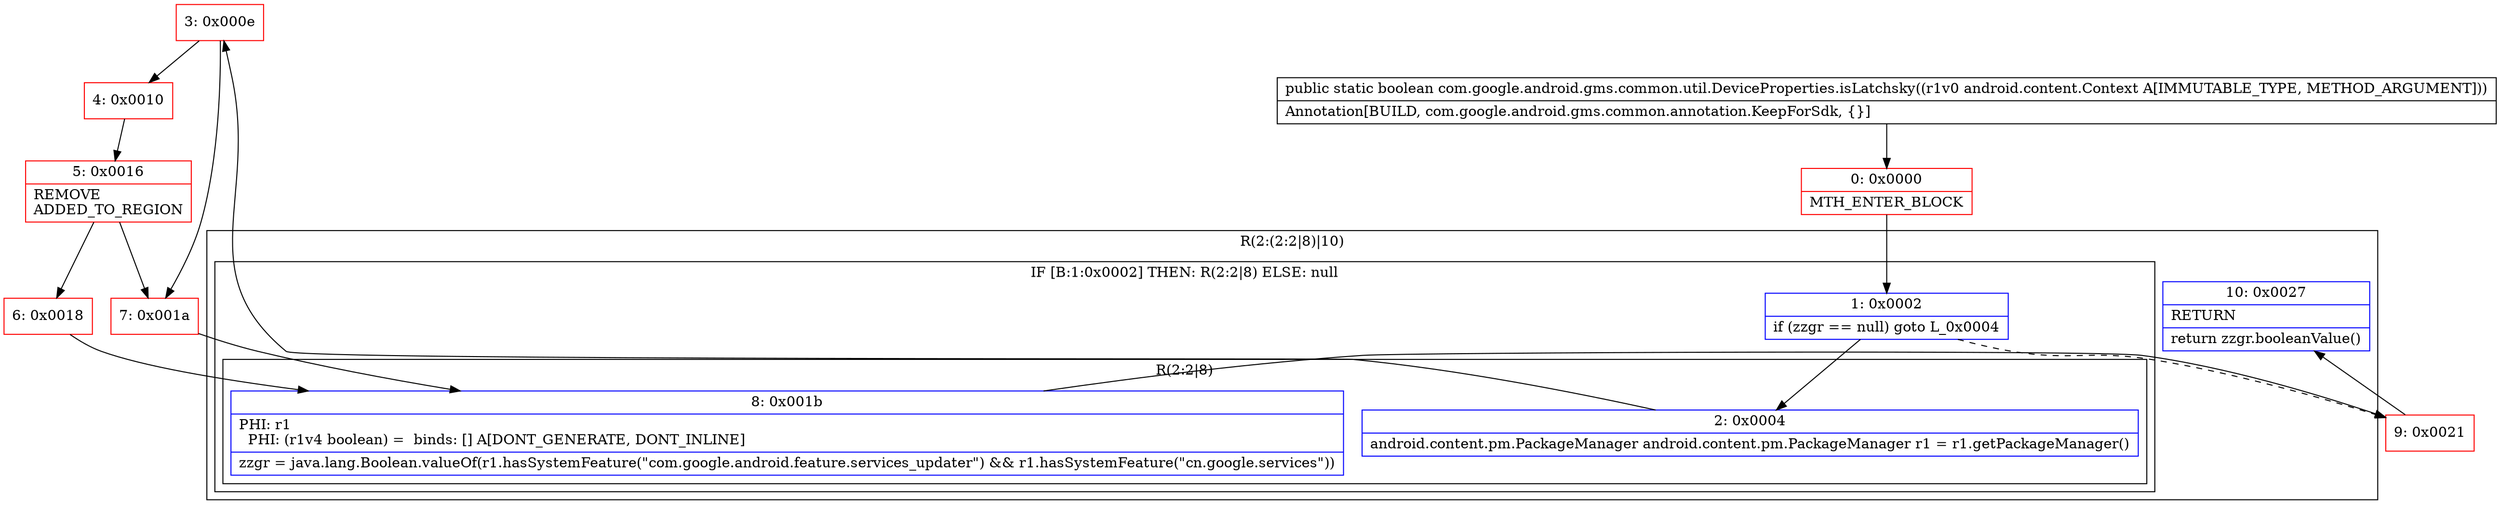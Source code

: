 digraph "CFG forcom.google.android.gms.common.util.DeviceProperties.isLatchsky(Landroid\/content\/Context;)Z" {
subgraph cluster_Region_48330238 {
label = "R(2:(2:2|8)|10)";
node [shape=record,color=blue];
subgraph cluster_IfRegion_157659750 {
label = "IF [B:1:0x0002] THEN: R(2:2|8) ELSE: null";
node [shape=record,color=blue];
Node_1 [shape=record,label="{1\:\ 0x0002|if (zzgr == null) goto L_0x0004\l}"];
subgraph cluster_Region_1487991499 {
label = "R(2:2|8)";
node [shape=record,color=blue];
Node_2 [shape=record,label="{2\:\ 0x0004|android.content.pm.PackageManager android.content.pm.PackageManager r1 = r1.getPackageManager()\l}"];
Node_8 [shape=record,label="{8\:\ 0x001b|PHI: r1 \l  PHI: (r1v4 boolean) =  binds: [] A[DONT_GENERATE, DONT_INLINE]\l|zzgr = java.lang.Boolean.valueOf(r1.hasSystemFeature(\"com.google.android.feature.services_updater\") && r1.hasSystemFeature(\"cn.google.services\"))\l}"];
}
}
Node_10 [shape=record,label="{10\:\ 0x0027|RETURN\l|return zzgr.booleanValue()\l}"];
}
Node_0 [shape=record,color=red,label="{0\:\ 0x0000|MTH_ENTER_BLOCK\l}"];
Node_3 [shape=record,color=red,label="{3\:\ 0x000e}"];
Node_4 [shape=record,color=red,label="{4\:\ 0x0010}"];
Node_5 [shape=record,color=red,label="{5\:\ 0x0016|REMOVE\lADDED_TO_REGION\l}"];
Node_6 [shape=record,color=red,label="{6\:\ 0x0018}"];
Node_7 [shape=record,color=red,label="{7\:\ 0x001a}"];
Node_9 [shape=record,color=red,label="{9\:\ 0x0021}"];
MethodNode[shape=record,label="{public static boolean com.google.android.gms.common.util.DeviceProperties.isLatchsky((r1v0 android.content.Context A[IMMUTABLE_TYPE, METHOD_ARGUMENT]))  | Annotation[BUILD, com.google.android.gms.common.annotation.KeepForSdk, \{\}]\l}"];
MethodNode -> Node_0;
Node_1 -> Node_2;
Node_1 -> Node_9[style=dashed];
Node_2 -> Node_3;
Node_8 -> Node_9;
Node_0 -> Node_1;
Node_3 -> Node_4;
Node_3 -> Node_7;
Node_4 -> Node_5;
Node_5 -> Node_6;
Node_5 -> Node_7;
Node_6 -> Node_8;
Node_7 -> Node_8;
Node_9 -> Node_10;
}

